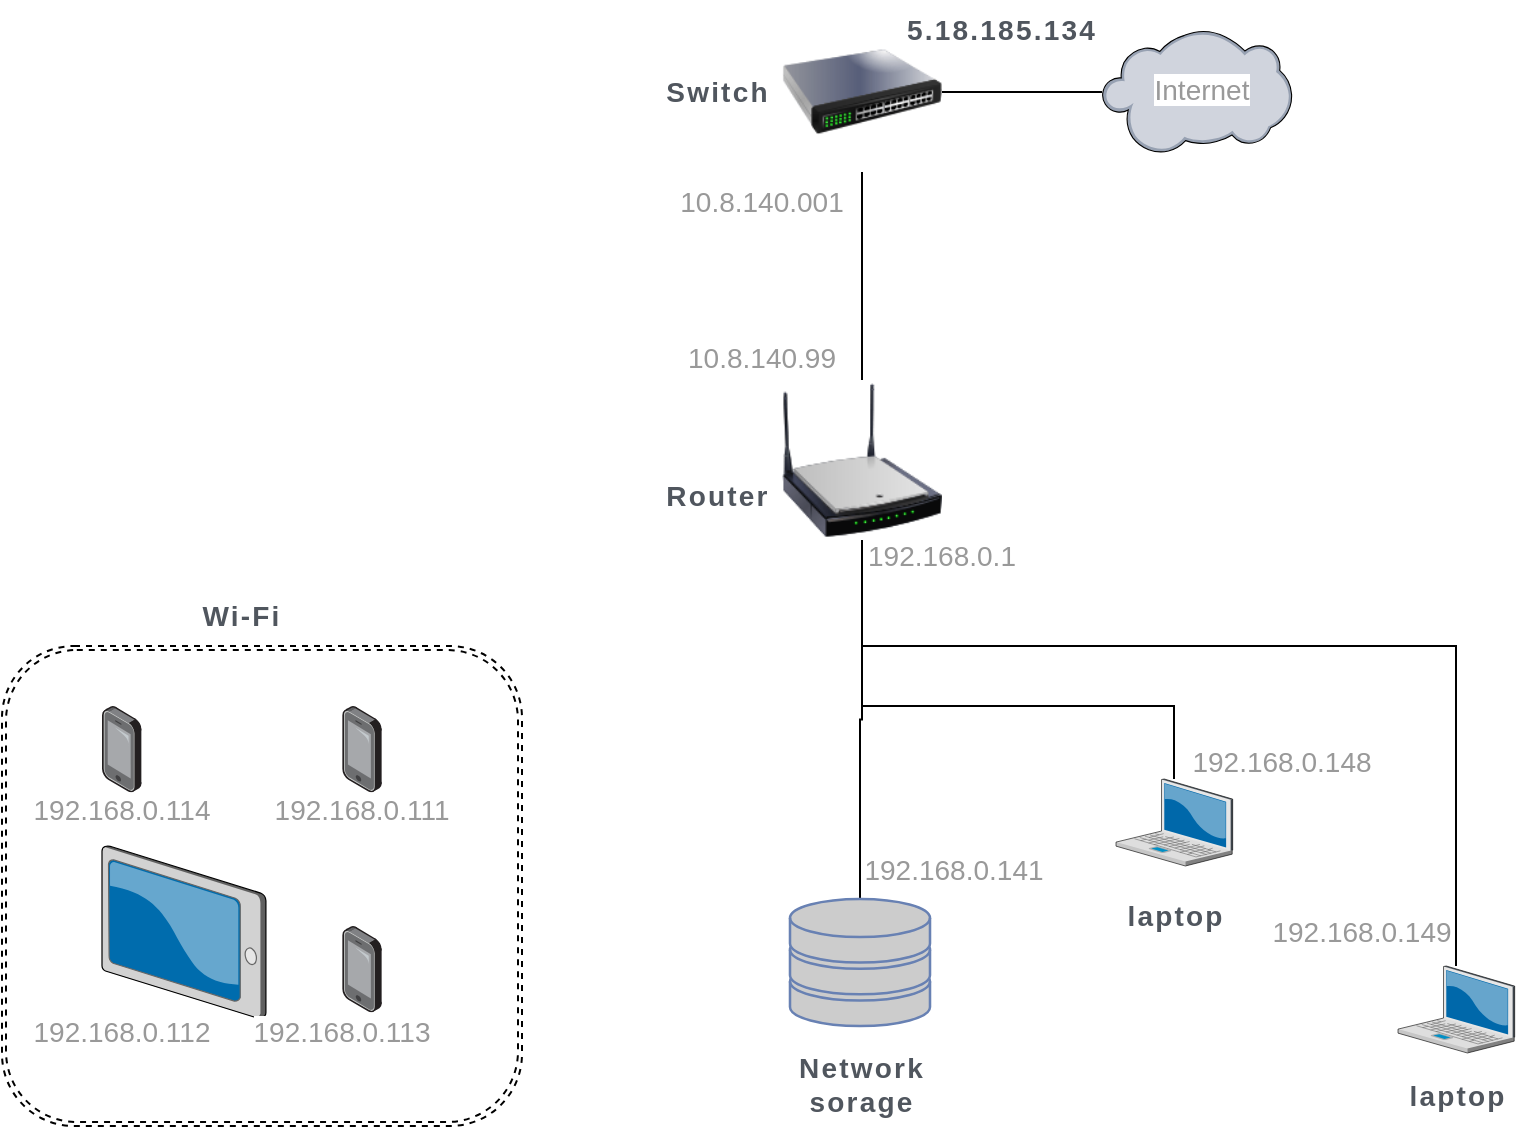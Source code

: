 <mxfile version="17.1.3" type="github">
  <diagram id="a45cf8ec-cd66-6f27-3ac3-be6e809c9e4a" name="Page-1">
    <mxGraphModel dx="-21" dy="428" grid="1" gridSize="10" guides="1" tooltips="1" connect="1" arrows="1" fold="1" page="1" pageScale="1" pageWidth="827" pageHeight="1169" background="none" math="0" shadow="0">
      <root>
        <mxCell id="0" />
        <mxCell id="1" parent="0" />
        <mxCell id="IW6tXgYRj2aieJ-98kWR-184" value="" style="shape=ext;double=1;rounded=1;whiteSpace=wrap;html=1;dashed=1;shadow=0;glass=0;fillColor=none;" vertex="1" parent="1">
          <mxGeometry x="840" y="630" width="260" height="240" as="geometry" />
        </mxCell>
        <mxCell id="IW6tXgYRj2aieJ-98kWR-180" style="edgeStyle=orthogonalEdgeStyle;rounded=0;orthogonalLoop=1;jettySize=auto;html=1;endArrow=none;endFill=0;exitX=0.5;exitY=1;exitDx=0;exitDy=0;" edge="1" parent="1" source="IW6tXgYRj2aieJ-98kWR-172" target="IW6tXgYRj2aieJ-98kWR-203">
          <mxGeometry relative="1" as="geometry">
            <mxPoint x="1516.4" y="703.2" as="targetPoint" />
            <Array as="points">
              <mxPoint x="1270" y="630" />
              <mxPoint x="1567" y="630" />
            </Array>
          </mxGeometry>
        </mxCell>
        <mxCell id="IW6tXgYRj2aieJ-98kWR-182" style="edgeStyle=orthogonalEdgeStyle;rounded=0;orthogonalLoop=1;jettySize=auto;html=1;endArrow=none;endFill=0;exitX=0.5;exitY=1;exitDx=0;exitDy=0;" edge="1" parent="1" source="IW6tXgYRj2aieJ-98kWR-172" target="IW6tXgYRj2aieJ-98kWR-173">
          <mxGeometry relative="1" as="geometry">
            <Array as="points">
              <mxPoint x="1270" y="660" />
              <mxPoint x="1426" y="660" />
            </Array>
          </mxGeometry>
        </mxCell>
        <mxCell id="IW6tXgYRj2aieJ-98kWR-198" style="edgeStyle=orthogonalEdgeStyle;rounded=0;orthogonalLoop=1;jettySize=auto;html=1;endArrow=none;endFill=0;" edge="1" parent="1" source="IW6tXgYRj2aieJ-98kWR-172" target="IW6tXgYRj2aieJ-98kWR-190">
          <mxGeometry relative="1" as="geometry" />
        </mxCell>
        <mxCell id="IW6tXgYRj2aieJ-98kWR-172" value="" style="image;html=1;image=img/lib/clip_art/networking/Wireless_Router_N_128x128.png" vertex="1" parent="1">
          <mxGeometry x="1230" y="497" width="80" height="80" as="geometry" />
        </mxCell>
        <mxCell id="IW6tXgYRj2aieJ-98kWR-173" value="" style="verticalLabelPosition=bottom;sketch=0;aspect=fixed;html=1;verticalAlign=top;strokeColor=none;align=center;outlineConnect=0;shape=mxgraph.citrix.laptop_2;" vertex="1" parent="1">
          <mxGeometry x="1397" y="696.5" width="58.34" height="43.5" as="geometry" />
        </mxCell>
        <mxCell id="IW6tXgYRj2aieJ-98kWR-175" value="" style="points=[];aspect=fixed;html=1;align=center;shadow=0;dashed=0;image;image=img/lib/allied_telesis/computer_and_terminals/Smartphone.svg;" vertex="1" parent="1">
          <mxGeometry x="890" y="660" width="19.8" height="43.2" as="geometry" />
        </mxCell>
        <mxCell id="IW6tXgYRj2aieJ-98kWR-176" value="" style="points=[];aspect=fixed;html=1;align=center;shadow=0;dashed=0;image;image=img/lib/allied_telesis/computer_and_terminals/Smartphone.svg;" vertex="1" parent="1">
          <mxGeometry x="1010.1" y="660" width="19.8" height="43.2" as="geometry" />
        </mxCell>
        <mxCell id="IW6tXgYRj2aieJ-98kWR-177" value="" style="points=[];aspect=fixed;html=1;align=center;shadow=0;dashed=0;image;image=img/lib/allied_telesis/computer_and_terminals/Smartphone.svg;" vertex="1" parent="1">
          <mxGeometry x="1010.1" y="770" width="19.8" height="43.2" as="geometry" />
        </mxCell>
        <mxCell id="IW6tXgYRj2aieJ-98kWR-178" value="" style="verticalLabelPosition=bottom;sketch=0;aspect=fixed;html=1;verticalAlign=top;strokeColor=none;align=center;outlineConnect=0;shape=mxgraph.citrix.tablet_2;" vertex="1" parent="1">
          <mxGeometry x="890" y="730" width="82" height="86" as="geometry" />
        </mxCell>
        <mxCell id="IW6tXgYRj2aieJ-98kWR-181" style="edgeStyle=orthogonalEdgeStyle;rounded=0;orthogonalLoop=1;jettySize=auto;html=1;endArrow=none;endFill=0;" edge="1" parent="1" source="IW6tXgYRj2aieJ-98kWR-179" target="IW6tXgYRj2aieJ-98kWR-172">
          <mxGeometry relative="1" as="geometry" />
        </mxCell>
        <mxCell id="IW6tXgYRj2aieJ-98kWR-179" value="" style="fontColor=#0066CC;verticalAlign=top;verticalLabelPosition=bottom;labelPosition=center;align=center;html=1;outlineConnect=0;fillColor=#CCCCCC;strokeColor=#6881B3;gradientColor=none;gradientDirection=north;strokeWidth=2;shape=mxgraph.networks.storage;" vertex="1" parent="1">
          <mxGeometry x="1234" y="756.5" width="70" height="63.5" as="geometry" />
        </mxCell>
        <mxCell id="IW6tXgYRj2aieJ-98kWR-186" value="&lt;span style=&quot;color: rgb(153 , 153 , 153) ; font-family: &amp;#34;helvetica&amp;#34; , &amp;#34;arial&amp;#34; , sans-serif ; font-size: 14px ; background-color: rgb(255 , 255 , 255)&quot;&gt;10.8.140.99&lt;/span&gt;" style="text;html=1;strokeColor=none;fillColor=none;align=center;verticalAlign=middle;whiteSpace=wrap;rounded=0;" vertex="1" parent="1">
          <mxGeometry x="1190" y="471" width="60" height="30" as="geometry" />
        </mxCell>
        <mxCell id="IW6tXgYRj2aieJ-98kWR-188" value="&lt;span style=&quot;color: rgb(153 , 153 , 153) ; font-family: &amp;#34;helvetica&amp;#34; , &amp;#34;arial&amp;#34; , sans-serif ; font-size: 14px ; background-color: rgb(255 , 255 , 255)&quot;&gt;192.168.0.1&lt;br&gt;&lt;/span&gt;" style="text;html=1;strokeColor=none;fillColor=none;align=center;verticalAlign=middle;whiteSpace=wrap;rounded=0;" vertex="1" parent="1">
          <mxGeometry x="1280" y="570" width="60" height="30" as="geometry" />
        </mxCell>
        <mxCell id="IW6tXgYRj2aieJ-98kWR-189" value="&lt;span style=&quot;color: rgb(153 , 153 , 153) ; font-family: &amp;#34;helvetica&amp;#34; , &amp;#34;arial&amp;#34; , sans-serif ; font-size: 14px ; background-color: rgb(255 , 255 , 255)&quot;&gt;192.168.0.141&lt;br&gt;&lt;/span&gt;" style="text;html=1;strokeColor=none;fillColor=none;align=center;verticalAlign=middle;whiteSpace=wrap;rounded=0;" vertex="1" parent="1">
          <mxGeometry x="1286" y="726.5" width="60" height="30" as="geometry" />
        </mxCell>
        <mxCell id="IW6tXgYRj2aieJ-98kWR-201" style="edgeStyle=orthogonalEdgeStyle;rounded=0;orthogonalLoop=1;jettySize=auto;html=1;endArrow=none;endFill=0;" edge="1" parent="1" source="IW6tXgYRj2aieJ-98kWR-190" target="IW6tXgYRj2aieJ-98kWR-199">
          <mxGeometry relative="1" as="geometry" />
        </mxCell>
        <mxCell id="IW6tXgYRj2aieJ-98kWR-190" value="" style="image;html=1;image=img/lib/clip_art/networking/Switch_128x128.png" vertex="1" parent="1">
          <mxGeometry x="1230" y="313" width="80" height="80" as="geometry" />
        </mxCell>
        <mxCell id="IW6tXgYRj2aieJ-98kWR-191" value="" style="shape=image;html=1;verticalAlign=top;verticalLabelPosition=bottom;labelBackgroundColor=#ffffff;imageAspect=0;aspect=fixed;image=https://cdn2.iconfinder.com/data/icons/harry-potter-outline-collection-1/60/12_-_Harry_Potter_-_Outline_-_Harrys_Lightning_Scar-128.png;rotation=75;" vertex="1" parent="1">
          <mxGeometry x="1104" y="550" width="130" height="130" as="geometry" />
        </mxCell>
        <mxCell id="IW6tXgYRj2aieJ-98kWR-192" value="&lt;span style=&quot;color: rgb(153 , 153 , 153) ; font-family: &amp;#34;helvetica&amp;#34; , &amp;#34;arial&amp;#34; , sans-serif ; font-size: 14px ; background-color: rgb(255 , 255 , 255)&quot;&gt;192.168.0.148&lt;br&gt;&lt;/span&gt;" style="text;html=1;strokeColor=none;fillColor=none;align=center;verticalAlign=middle;whiteSpace=wrap;rounded=0;" vertex="1" parent="1">
          <mxGeometry x="1450" y="673.2" width="60" height="30" as="geometry" />
        </mxCell>
        <mxCell id="IW6tXgYRj2aieJ-98kWR-193" value="&lt;span style=&quot;color: rgb(153 , 153 , 153) ; font-family: &amp;#34;helvetica&amp;#34; , &amp;#34;arial&amp;#34; , sans-serif ; font-size: 14px ; background-color: rgb(255 , 255 , 255)&quot;&gt;192.168.0.149&lt;br&gt;&lt;/span&gt;" style="text;html=1;strokeColor=none;fillColor=none;align=center;verticalAlign=middle;whiteSpace=wrap;rounded=0;" vertex="1" parent="1">
          <mxGeometry x="1490" y="758" width="60" height="30" as="geometry" />
        </mxCell>
        <mxCell id="IW6tXgYRj2aieJ-98kWR-194" value="&lt;span style=&quot;color: rgb(153 , 153 , 153) ; font-family: &amp;#34;helvetica&amp;#34; , &amp;#34;arial&amp;#34; , sans-serif ; font-size: 14px ; background-color: rgb(255 , 255 , 255)&quot;&gt;192.168.0.114&lt;br&gt;&lt;/span&gt;" style="text;html=1;strokeColor=none;fillColor=none;align=center;verticalAlign=middle;whiteSpace=wrap;rounded=0;" vertex="1" parent="1">
          <mxGeometry x="869.9" y="696.5" width="60" height="30" as="geometry" />
        </mxCell>
        <mxCell id="IW6tXgYRj2aieJ-98kWR-195" value="&lt;span style=&quot;color: rgb(153 , 153 , 153) ; font-family: &amp;#34;helvetica&amp;#34; , &amp;#34;arial&amp;#34; , sans-serif ; font-size: 14px ; background-color: rgb(255 , 255 , 255)&quot;&gt;192.168.0.111&lt;br&gt;&lt;/span&gt;" style="text;html=1;strokeColor=none;fillColor=none;align=center;verticalAlign=middle;whiteSpace=wrap;rounded=0;" vertex="1" parent="1">
          <mxGeometry x="990" y="696.5" width="60" height="30" as="geometry" />
        </mxCell>
        <mxCell id="IW6tXgYRj2aieJ-98kWR-196" value="&lt;span style=&quot;color: rgb(153 , 153 , 153) ; font-family: &amp;#34;helvetica&amp;#34; , &amp;#34;arial&amp;#34; , sans-serif ; font-size: 14px ; background-color: rgb(255 , 255 , 255)&quot;&gt;192.168.0.112&lt;br&gt;&lt;/span&gt;" style="text;html=1;strokeColor=none;fillColor=none;align=center;verticalAlign=middle;whiteSpace=wrap;rounded=0;" vertex="1" parent="1">
          <mxGeometry x="869.9" y="808.25" width="60" height="30" as="geometry" />
        </mxCell>
        <mxCell id="IW6tXgYRj2aieJ-98kWR-197" value="&lt;span style=&quot;color: rgb(153 , 153 , 153) ; font-family: &amp;#34;helvetica&amp;#34; , &amp;#34;arial&amp;#34; , sans-serif ; font-size: 14px ; background-color: rgb(255 , 255 , 255)&quot;&gt;192.168.0.113&lt;br&gt;&lt;/span&gt;" style="text;html=1;strokeColor=none;fillColor=none;align=center;verticalAlign=middle;whiteSpace=wrap;rounded=0;" vertex="1" parent="1">
          <mxGeometry x="980" y="808.25" width="60" height="30" as="geometry" />
        </mxCell>
        <mxCell id="IW6tXgYRj2aieJ-98kWR-199" value="" style="verticalLabelPosition=bottom;sketch=0;aspect=fixed;html=1;verticalAlign=top;strokeColor=none;align=center;outlineConnect=0;shape=mxgraph.citrix.cloud;" vertex="1" parent="1">
          <mxGeometry x="1390" y="322" width="95" height="62" as="geometry" />
        </mxCell>
        <mxCell id="IW6tXgYRj2aieJ-98kWR-200" value="&lt;span style=&quot;color: rgb(153 , 153 , 153) ; font-family: &amp;#34;helvetica&amp;#34; , &amp;#34;arial&amp;#34; , sans-serif ; font-size: 14px ; background-color: rgb(255 , 255 , 255)&quot;&gt;Internet&lt;br&gt;&lt;/span&gt;" style="text;html=1;strokeColor=none;fillColor=none;align=center;verticalAlign=middle;whiteSpace=wrap;rounded=0;" vertex="1" parent="1">
          <mxGeometry x="1410" y="337" width="60" height="30" as="geometry" />
        </mxCell>
        <mxCell id="IW6tXgYRj2aieJ-98kWR-202" value="&lt;span style=&quot;color: rgb(153 , 153 , 153) ; font-family: &amp;#34;helvetica&amp;#34; , &amp;#34;arial&amp;#34; , sans-serif ; font-size: 14px ; background-color: rgb(255 , 255 , 255)&quot;&gt;10.8.140.001&lt;/span&gt;" style="text;html=1;strokeColor=none;fillColor=none;align=center;verticalAlign=middle;whiteSpace=wrap;rounded=0;" vertex="1" parent="1">
          <mxGeometry x="1190" y="393" width="60" height="30" as="geometry" />
        </mxCell>
        <mxCell id="IW6tXgYRj2aieJ-98kWR-203" value="" style="verticalLabelPosition=bottom;sketch=0;aspect=fixed;html=1;verticalAlign=top;strokeColor=none;align=center;outlineConnect=0;shape=mxgraph.citrix.laptop_2;" vertex="1" parent="1">
          <mxGeometry x="1538" y="790" width="58.34" height="43.5" as="geometry" />
        </mxCell>
        <mxCell id="IW6tXgYRj2aieJ-98kWR-204" value="&lt;span style=&quot;color: rgb(80 , 86 , 94) ; font-weight: 700 ; letter-spacing: 1.1px ; background-color: rgb(255 , 255 , 255)&quot;&gt;&lt;font style=&quot;font-size: 14px&quot;&gt;5.18.185.134&lt;/font&gt;&lt;/span&gt;" style="text;html=1;strokeColor=none;fillColor=none;align=center;verticalAlign=middle;whiteSpace=wrap;rounded=0;" vertex="1" parent="1">
          <mxGeometry x="1310" y="307" width="60" height="30" as="geometry" />
        </mxCell>
        <mxCell id="IW6tXgYRj2aieJ-98kWR-205" value="&lt;span style=&quot;color: rgb(80 , 86 , 94) ; font-weight: 700 ; letter-spacing: 1.1px ; background-color: rgb(255 , 255 , 255)&quot;&gt;&lt;font style=&quot;font-size: 14px&quot;&gt;Network sorage&lt;/font&gt;&lt;/span&gt;" style="text;html=1;strokeColor=none;fillColor=none;align=center;verticalAlign=middle;whiteSpace=wrap;rounded=0;" vertex="1" parent="1">
          <mxGeometry x="1240" y="833.5" width="60" height="30" as="geometry" />
        </mxCell>
        <mxCell id="IW6tXgYRj2aieJ-98kWR-206" value="&lt;span style=&quot;color: rgb(80 , 86 , 94) ; font-weight: 700 ; letter-spacing: 1.1px ; background-color: rgb(255 , 255 , 255)&quot;&gt;&lt;font style=&quot;font-size: 14px&quot;&gt;laptop&lt;/font&gt;&lt;/span&gt;" style="text;html=1;strokeColor=none;fillColor=none;align=center;verticalAlign=middle;whiteSpace=wrap;rounded=0;" vertex="1" parent="1">
          <mxGeometry x="1397" y="750" width="60" height="30" as="geometry" />
        </mxCell>
        <mxCell id="IW6tXgYRj2aieJ-98kWR-207" value="&lt;span style=&quot;color: rgb(80 , 86 , 94) ; font-weight: 700 ; letter-spacing: 1.1px ; background-color: rgb(255 , 255 , 255)&quot;&gt;&lt;font style=&quot;font-size: 14px&quot;&gt;laptop&lt;/font&gt;&lt;/span&gt;" style="text;html=1;strokeColor=none;fillColor=none;align=center;verticalAlign=middle;whiteSpace=wrap;rounded=0;" vertex="1" parent="1">
          <mxGeometry x="1538" y="840" width="60" height="30" as="geometry" />
        </mxCell>
        <mxCell id="IW6tXgYRj2aieJ-98kWR-208" value="&lt;span style=&quot;color: rgb(80 , 86 , 94) ; font-weight: 700 ; letter-spacing: 1.1px ; background-color: rgb(255 , 255 , 255)&quot;&gt;&lt;font style=&quot;font-size: 14px&quot;&gt;Router&lt;/font&gt;&lt;/span&gt;" style="text;html=1;strokeColor=none;fillColor=none;align=center;verticalAlign=middle;whiteSpace=wrap;rounded=0;" vertex="1" parent="1">
          <mxGeometry x="1168" y="540" width="60" height="30" as="geometry" />
        </mxCell>
        <mxCell id="IW6tXgYRj2aieJ-98kWR-209" value="&lt;span style=&quot;color: rgb(80 , 86 , 94) ; font-weight: 700 ; letter-spacing: 1.1px ; background-color: rgb(255 , 255 , 255)&quot;&gt;&lt;font style=&quot;font-size: 14px&quot;&gt;Switch&lt;/font&gt;&lt;/span&gt;" style="text;html=1;strokeColor=none;fillColor=none;align=center;verticalAlign=middle;whiteSpace=wrap;rounded=0;" vertex="1" parent="1">
          <mxGeometry x="1168" y="338" width="60" height="30" as="geometry" />
        </mxCell>
        <mxCell id="IW6tXgYRj2aieJ-98kWR-210" value="&lt;span style=&quot;color: rgb(80 , 86 , 94) ; font-weight: 700 ; letter-spacing: 1.1px ; background-color: rgb(255 , 255 , 255)&quot;&gt;&lt;font style=&quot;font-size: 14px&quot;&gt;Wi-Fi&lt;/font&gt;&lt;/span&gt;" style="text;html=1;strokeColor=none;fillColor=none;align=center;verticalAlign=middle;whiteSpace=wrap;rounded=0;" vertex="1" parent="1">
          <mxGeometry x="930" y="600" width="60" height="30" as="geometry" />
        </mxCell>
      </root>
    </mxGraphModel>
  </diagram>
</mxfile>
